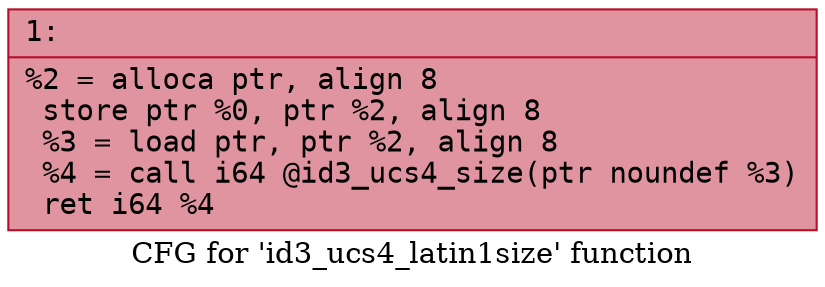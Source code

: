 digraph "CFG for 'id3_ucs4_latin1size' function" {
	label="CFG for 'id3_ucs4_latin1size' function";

	Node0x600002fd03c0 [shape=record,color="#b70d28ff", style=filled, fillcolor="#b70d2870" fontname="Courier",label="{1:\l|  %2 = alloca ptr, align 8\l  store ptr %0, ptr %2, align 8\l  %3 = load ptr, ptr %2, align 8\l  %4 = call i64 @id3_ucs4_size(ptr noundef %3)\l  ret i64 %4\l}"];
}
